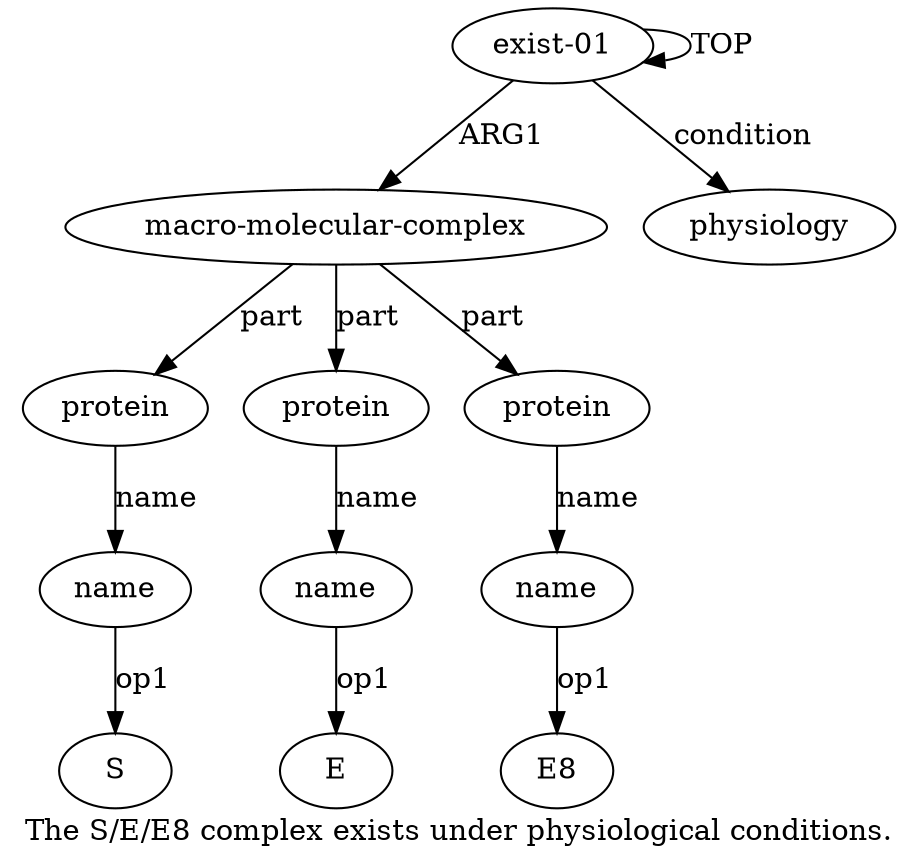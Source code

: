 digraph  {
	graph [label="The S/E/E8 complex exists under physiological conditions."];
	node [label="\N"];
	"a3 S"	 [color=black,
		gold_ind=-1,
		gold_label=S,
		label=S,
		test_ind=-1,
		test_label=S];
	"a5 E"	 [color=black,
		gold_ind=-1,
		gold_label=E,
		label=E,
		test_ind=-1,
		test_label=E];
	"a7 E8"	 [color=black,
		gold_ind=-1,
		gold_label=E8,
		label=E8,
		test_ind=-1,
		test_label=E8];
	a1	 [color=black,
		gold_ind=1,
		gold_label="macro-molecular-complex",
		label="macro-molecular-complex",
		test_ind=1,
		test_label="macro-molecular-complex"];
	a2	 [color=black,
		gold_ind=2,
		gold_label=protein,
		label=protein,
		test_ind=2,
		test_label=protein];
	a1 -> a2 [key=0,
	color=black,
	gold_label=part,
	label=part,
	test_label=part];
a4 [color=black,
	gold_ind=4,
	gold_label=protein,
	label=protein,
	test_ind=4,
	test_label=protein];
a1 -> a4 [key=0,
color=black,
gold_label=part,
label=part,
test_label=part];
a6 [color=black,
gold_ind=6,
gold_label=protein,
label=protein,
test_ind=6,
test_label=protein];
a1 -> a6 [key=0,
color=black,
gold_label=part,
label=part,
test_label=part];
a0 [color=black,
gold_ind=0,
gold_label="exist-01",
label="exist-01",
test_ind=0,
test_label="exist-01"];
a0 -> a1 [key=0,
color=black,
gold_label=ARG1,
label=ARG1,
test_label=ARG1];
a0 -> a0 [key=0,
color=black,
gold_label=TOP,
label=TOP,
test_label=TOP];
a8 [color=black,
gold_ind=8,
gold_label=physiology,
label=physiology,
test_ind=8,
test_label=physiology];
a0 -> a8 [key=0,
color=black,
gold_label=condition,
label=condition,
test_label=condition];
a3 [color=black,
gold_ind=3,
gold_label=name,
label=name,
test_ind=3,
test_label=name];
a3 -> "a3 S" [key=0,
color=black,
gold_label=op1,
label=op1,
test_label=op1];
a2 -> a3 [key=0,
color=black,
gold_label=name,
label=name,
test_label=name];
a5 [color=black,
gold_ind=5,
gold_label=name,
label=name,
test_ind=5,
test_label=name];
a5 -> "a5 E" [key=0,
color=black,
gold_label=op1,
label=op1,
test_label=op1];
a4 -> a5 [key=0,
color=black,
gold_label=name,
label=name,
test_label=name];
a7 [color=black,
gold_ind=7,
gold_label=name,
label=name,
test_ind=7,
test_label=name];
a7 -> "a7 E8" [key=0,
color=black,
gold_label=op1,
label=op1,
test_label=op1];
a6 -> a7 [key=0,
color=black,
gold_label=name,
label=name,
test_label=name];
}
